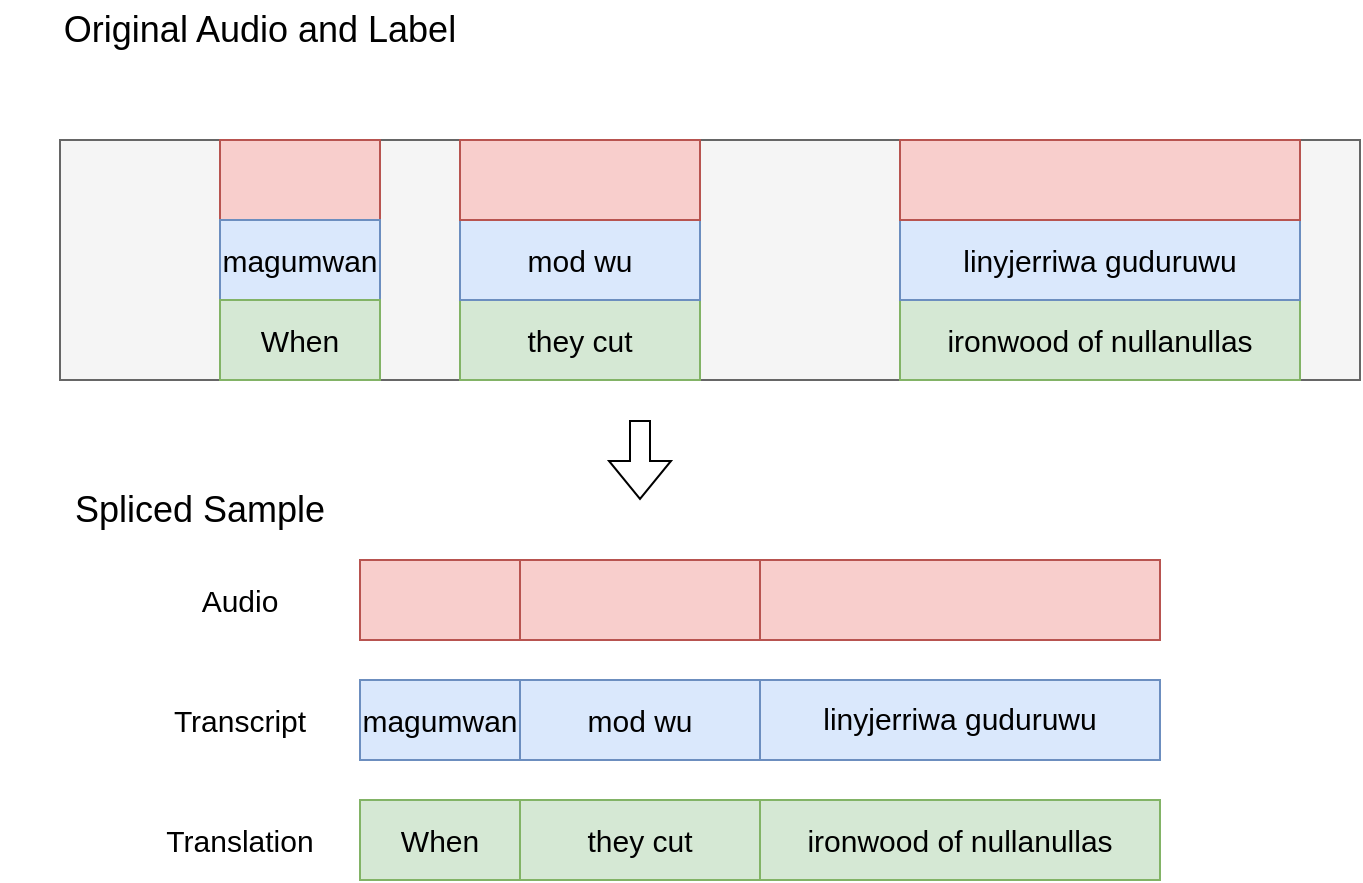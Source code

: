 <mxfile version="28.2.7">
  <diagram name="第 1 页" id="nRfhweTOWR34aA5kixs8">
    <mxGraphModel dx="887" dy="572" grid="1" gridSize="10" guides="1" tooltips="1" connect="1" arrows="1" fold="1" page="1" pageScale="1" pageWidth="827" pageHeight="1169" math="0" shadow="0">
      <root>
        <mxCell id="0" />
        <mxCell id="1" parent="0" />
        <mxCell id="_MZxULUl_nsnlx-NlXs9-1" value="" style="rounded=0;whiteSpace=wrap;html=1;fillColor=#f5f5f5;strokeColor=#666666;fillStyle=auto;fontColor=#333333;" vertex="1" parent="1">
          <mxGeometry x="120" y="100" width="650" height="120" as="geometry" />
        </mxCell>
        <mxCell id="_MZxULUl_nsnlx-NlXs9-5" value="" style="shape=flexArrow;endArrow=classic;html=1;rounded=0;" edge="1" parent="1">
          <mxGeometry width="50" height="50" relative="1" as="geometry">
            <mxPoint x="410" y="240" as="sourcePoint" />
            <mxPoint x="410" y="280" as="targetPoint" />
          </mxGeometry>
        </mxCell>
        <mxCell id="_MZxULUl_nsnlx-NlXs9-6" value="&lt;font style=&quot;font-size: 18px;&quot;&gt;Original Audio and Label&lt;/font&gt;" style="text;html=1;whiteSpace=wrap;strokeColor=none;fillColor=none;align=center;verticalAlign=middle;rounded=0;" vertex="1" parent="1">
          <mxGeometry x="90" y="30" width="260" height="30" as="geometry" />
        </mxCell>
        <mxCell id="_MZxULUl_nsnlx-NlXs9-7" value="" style="rounded=0;whiteSpace=wrap;html=1;strokeColor=#b85450;fillColor=#f8cecc;" vertex="1" parent="1">
          <mxGeometry x="270" y="310" width="80" height="40" as="geometry" />
        </mxCell>
        <mxCell id="_MZxULUl_nsnlx-NlXs9-8" value="" style="rounded=0;whiteSpace=wrap;html=1;fillColor=#f8cecc;strokeColor=#b85450;" vertex="1" parent="1">
          <mxGeometry x="350" y="310" width="120" height="40" as="geometry" />
        </mxCell>
        <mxCell id="_MZxULUl_nsnlx-NlXs9-9" value="" style="rounded=0;whiteSpace=wrap;html=1;fillColor=#f8cecc;strokeColor=#b85450;" vertex="1" parent="1">
          <mxGeometry x="470" y="310" width="200" height="40" as="geometry" />
        </mxCell>
        <mxCell id="_MZxULUl_nsnlx-NlXs9-10" value="&lt;font style=&quot;font-size: 18px;&quot;&gt;Spliced ​​Sample&lt;/font&gt;" style="text;html=1;whiteSpace=wrap;strokeColor=none;fillColor=none;align=center;verticalAlign=middle;rounded=0;" vertex="1" parent="1">
          <mxGeometry x="120" y="270" width="140" height="30" as="geometry" />
        </mxCell>
        <mxCell id="_MZxULUl_nsnlx-NlXs9-11" value="&lt;font style=&quot;font-size: 15px;&quot;&gt;magumwan&lt;/font&gt;" style="rounded=0;whiteSpace=wrap;html=1;strokeColor=#6c8ebf;fillColor=#dae8fc;" vertex="1" parent="1">
          <mxGeometry x="270" y="370" width="80" height="40" as="geometry" />
        </mxCell>
        <mxCell id="_MZxULUl_nsnlx-NlXs9-12" value="&lt;font style=&quot;font-size: 15px;&quot;&gt;mod wu&lt;/font&gt;" style="rounded=0;whiteSpace=wrap;html=1;fillColor=#dae8fc;strokeColor=#6c8ebf;" vertex="1" parent="1">
          <mxGeometry x="350" y="370" width="120" height="40" as="geometry" />
        </mxCell>
        <mxCell id="_MZxULUl_nsnlx-NlXs9-13" value="&lt;font style=&quot;font-size: 15px; line-height: 22.5px;&quot;&gt;linyjerriwa guduruwu&lt;/font&gt;" style="rounded=0;whiteSpace=wrap;html=1;fillColor=#dae8fc;strokeColor=#6c8ebf;" vertex="1" parent="1">
          <mxGeometry x="470" y="370" width="200" height="40" as="geometry" />
        </mxCell>
        <mxCell id="_MZxULUl_nsnlx-NlXs9-14" value="&lt;font style=&quot;font-size: 15px;&quot;&gt;When&lt;/font&gt;" style="rounded=0;whiteSpace=wrap;html=1;strokeColor=#82b366;fillColor=#d5e8d4;" vertex="1" parent="1">
          <mxGeometry x="270" y="430" width="80" height="40" as="geometry" />
        </mxCell>
        <mxCell id="_MZxULUl_nsnlx-NlXs9-15" value="&lt;font style=&quot;font-size: 15px;&quot;&gt;they cut&lt;/font&gt;" style="rounded=0;whiteSpace=wrap;html=1;fillColor=#d5e8d4;strokeColor=#82b366;" vertex="1" parent="1">
          <mxGeometry x="350" y="430" width="120" height="40" as="geometry" />
        </mxCell>
        <mxCell id="_MZxULUl_nsnlx-NlXs9-16" value="&lt;font style=&quot;font-size: 15px;&quot;&gt;ironwood of nullanullas&lt;/font&gt;" style="rounded=0;whiteSpace=wrap;html=1;fillColor=#d5e8d4;strokeColor=#82b366;" vertex="1" parent="1">
          <mxGeometry x="470" y="430" width="200" height="40" as="geometry" />
        </mxCell>
        <mxCell id="_MZxULUl_nsnlx-NlXs9-17" value="&lt;font style=&quot;font-size: 15px;&quot;&gt;Audio&lt;/font&gt;" style="text;html=1;whiteSpace=wrap;strokeColor=none;fillColor=none;align=center;verticalAlign=middle;rounded=0;" vertex="1" parent="1">
          <mxGeometry x="180" y="315" width="60" height="30" as="geometry" />
        </mxCell>
        <mxCell id="_MZxULUl_nsnlx-NlXs9-18" value="&lt;font style=&quot;font-size: 15px;&quot;&gt;Transcript&lt;/font&gt;" style="text;html=1;whiteSpace=wrap;strokeColor=none;fillColor=none;align=center;verticalAlign=middle;rounded=0;" vertex="1" parent="1">
          <mxGeometry x="180" y="375" width="60" height="30" as="geometry" />
        </mxCell>
        <mxCell id="_MZxULUl_nsnlx-NlXs9-19" value="&lt;font style=&quot;font-size: 15px;&quot;&gt;Translation&lt;/font&gt;" style="text;html=1;whiteSpace=wrap;strokeColor=none;fillColor=none;align=center;verticalAlign=middle;rounded=0;" vertex="1" parent="1">
          <mxGeometry x="180" y="435" width="60" height="30" as="geometry" />
        </mxCell>
        <mxCell id="_MZxULUl_nsnlx-NlXs9-20" value="" style="rounded=0;whiteSpace=wrap;html=1;fillColor=#f8cecc;strokeColor=#b85450;" vertex="1" parent="1">
          <mxGeometry x="200" y="100" width="80" height="40" as="geometry" />
        </mxCell>
        <mxCell id="_MZxULUl_nsnlx-NlXs9-22" value="&lt;span style=&quot;font-size: 15px;&quot;&gt;magumwan&lt;/span&gt;" style="rounded=0;whiteSpace=wrap;html=1;fillColor=#dae8fc;strokeColor=#6c8ebf;" vertex="1" parent="1">
          <mxGeometry x="200" y="140" width="80" height="40" as="geometry" />
        </mxCell>
        <mxCell id="_MZxULUl_nsnlx-NlXs9-23" value="&lt;span style=&quot;font-size: 15px;&quot;&gt;When&lt;/span&gt;" style="rounded=0;whiteSpace=wrap;html=1;strokeWidth=1;fillColor=#d5e8d4;strokeColor=#82b366;" vertex="1" parent="1">
          <mxGeometry x="200" y="180" width="80" height="40" as="geometry" />
        </mxCell>
        <mxCell id="_MZxULUl_nsnlx-NlXs9-24" value="&lt;span style=&quot;font-size: 15px;&quot;&gt;they cut&lt;/span&gt;" style="rounded=0;whiteSpace=wrap;html=1;fillColor=#d5e8d4;strokeColor=#82b366;" vertex="1" parent="1">
          <mxGeometry x="320" y="180" width="120" height="40" as="geometry" />
        </mxCell>
        <mxCell id="_MZxULUl_nsnlx-NlXs9-25" value="&lt;span style=&quot;color: rgb(0, 0, 0); font-family: Helvetica; font-size: 15px; font-style: normal; font-variant-ligatures: normal; font-variant-caps: normal; font-weight: 400; letter-spacing: normal; orphans: 2; text-align: center; text-indent: 0px; text-transform: none; widows: 2; word-spacing: 0px; -webkit-text-stroke-width: 0px; white-space: normal; text-decoration-thickness: initial; text-decoration-style: initial; text-decoration-color: initial; float: none; display: inline !important;&quot;&gt;mod wu&lt;/span&gt;" style="rounded=0;whiteSpace=wrap;html=1;fillColor=#dae8fc;strokeColor=#6c8ebf;" vertex="1" parent="1">
          <mxGeometry x="320" y="140" width="120" height="40" as="geometry" />
        </mxCell>
        <mxCell id="_MZxULUl_nsnlx-NlXs9-26" value="" style="rounded=0;whiteSpace=wrap;html=1;fillColor=#f8cecc;strokeColor=#b85450;" vertex="1" parent="1">
          <mxGeometry x="320" y="100" width="120" height="40" as="geometry" />
        </mxCell>
        <mxCell id="_MZxULUl_nsnlx-NlXs9-27" value="&lt;span style=&quot;font-size: 15px;&quot;&gt;ironwood of nullanullas&lt;/span&gt;" style="rounded=0;whiteSpace=wrap;html=1;fillColor=#d5e8d4;strokeColor=#82b366;" vertex="1" parent="1">
          <mxGeometry x="540" y="180" width="200" height="40" as="geometry" />
        </mxCell>
        <mxCell id="_MZxULUl_nsnlx-NlXs9-28" value="&lt;span style=&quot;font-size: 15px;&quot;&gt;linyjerriwa guduruwu&lt;/span&gt;" style="rounded=0;whiteSpace=wrap;html=1;fillColor=#dae8fc;strokeColor=#6c8ebf;" vertex="1" parent="1">
          <mxGeometry x="540" y="140" width="200" height="40" as="geometry" />
        </mxCell>
        <mxCell id="_MZxULUl_nsnlx-NlXs9-29" value="" style="rounded=0;whiteSpace=wrap;html=1;fillColor=#f8cecc;strokeColor=#b85450;" vertex="1" parent="1">
          <mxGeometry x="540" y="100" width="200" height="40" as="geometry" />
        </mxCell>
      </root>
    </mxGraphModel>
  </diagram>
</mxfile>
